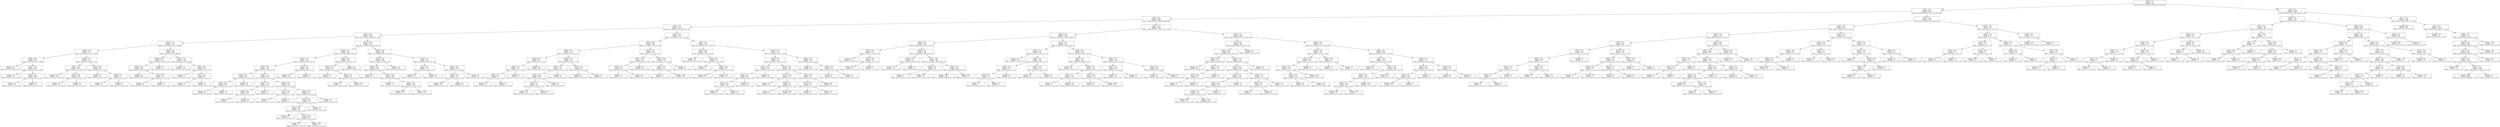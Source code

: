 digraph Tree {
node [shape=box] ;
0 [label="X[14] <= 0.5\nentropy = 3.17\nsamples = 8701\nvalue = [995, 979, 950, 983, 1000, 938, 936, 955, 965]"] ;
1 [label="X[2] <= 0.5\nentropy = 2.967\nsamples = 6651\nvalue = [410, 889, 890, 851, 0, 878, 852, 932, 949]"] ;
0 -> 1 [labeldistance=2.5, labelangle=45, headlabel="True"] ;
2 [label="X[5] <= 0.5\nentropy = 2.806\nsamples = 6021\nvalue = [0, 869, 842, 822, 0, 856, 804, 908, 920]"] ;
1 -> 2 ;
3 [label="X[8] <= 0.5\nentropy = 2.544\nsamples = 3317\nvalue = [0, 0, 449, 461, 0, 501, 426, 733, 747]"] ;
2 -> 3 ;
4 [label="X[17] <= 0.5\nentropy = 2.268\nsamples = 2365\nvalue = [0, 0, 0, 374, 0, 422, 339, 521, 709]"] ;
3 -> 4 ;
5 [label="X[23] <= 0.5\nentropy = 1.757\nsamples = 1392\nvalue = [0, 0, 0, 168, 0, 0, 175, 369, 680]"] ;
4 -> 5 ;
6 [label="X[20] <= 0.5\nentropy = 1.305\nsamples = 910\nvalue = [0, 0, 0, 162, 0, 0, 167, 0, 581]"] ;
5 -> 6 ;
7 [label="X[26] <= 0.5\nentropy = 0.681\nsamples = 670\nvalue = [0, 0, 0, 121, 0, 0, 0, 0, 549]"] ;
6 -> 7 ;
8 [label="entropy = 0.0\nsamples = 105\nvalue = [0, 0, 0, 105, 0, 0, 0, 0, 0]"] ;
7 -> 8 ;
9 [label="X[11] <= 0.5\nentropy = 0.186\nsamples = 565\nvalue = [0, 0, 0, 16, 0, 0, 0, 0, 549]"] ;
7 -> 9 ;
10 [label="entropy = 0.0\nsamples = 457\nvalue = [0, 0, 0, 0, 0, 0, 0, 0, 457]"] ;
9 -> 10 ;
11 [label="X[6] <= 0.5\nentropy = 0.605\nsamples = 108\nvalue = [0, 0, 0, 16, 0, 0, 0, 0, 92]"] ;
9 -> 11 ;
12 [label="entropy = 0.0\nsamples = 92\nvalue = [0, 0, 0, 0, 0, 0, 0, 0, 92]"] ;
11 -> 12 ;
13 [label="entropy = 0.0\nsamples = 16\nvalue = [0, 0, 0, 16, 0, 0, 0, 0, 0]"] ;
11 -> 13 ;
14 [label="X[11] <= 0.5\nentropy = 1.187\nsamples = 240\nvalue = [0, 0, 0, 41, 0, 0, 167, 0, 32]"] ;
6 -> 14 ;
15 [label="X[9] <= 0.5\nentropy = 0.644\nsamples = 195\nvalue = [0, 0, 0, 0, 0, 0, 163, 0, 32]"] ;
14 -> 15 ;
16 [label="entropy = 0.0\nsamples = 139\nvalue = [0, 0, 0, 0, 0, 0, 139, 0, 0]"] ;
15 -> 16 ;
17 [label="X[24] <= 0.5\nentropy = 0.985\nsamples = 56\nvalue = [0, 0, 0, 0, 0, 0, 24, 0, 32]"] ;
15 -> 17 ;
18 [label="entropy = 0.0\nsamples = 32\nvalue = [0, 0, 0, 0, 0, 0, 0, 0, 32]"] ;
17 -> 18 ;
19 [label="entropy = 0.0\nsamples = 24\nvalue = [0, 0, 0, 0, 0, 0, 24, 0, 0]"] ;
17 -> 19 ;
20 [label="X[12] <= 0.5\nentropy = 0.433\nsamples = 45\nvalue = [0, 0, 0, 41, 0, 0, 4, 0, 0]"] ;
14 -> 20 ;
21 [label="entropy = 0.0\nsamples = 40\nvalue = [0, 0, 0, 40, 0, 0, 0, 0, 0]"] ;
20 -> 21 ;
22 [label="X[25] <= 0.5\nentropy = 0.722\nsamples = 5\nvalue = [0, 0, 0, 1, 0, 0, 4, 0, 0]"] ;
20 -> 22 ;
23 [label="entropy = 1.0\nsamples = 2\nvalue = [0, 0, 0, 1, 0, 0, 1, 0, 0]"] ;
22 -> 23 ;
24 [label="entropy = 0.0\nsamples = 3\nvalue = [0, 0, 0, 0, 0, 0, 3, 0, 0]"] ;
22 -> 24 ;
25 [label="X[12] <= 0.5\nentropy = 0.941\nsamples = 482\nvalue = [0, 0, 0, 6, 0, 0, 8, 369, 99]"] ;
5 -> 25 ;
26 [label="X[20] <= 0.5\nentropy = 0.152\nsamples = 273\nvalue = [0, 0, 0, 6, 0, 0, 0, 267, 0]"] ;
25 -> 26 ;
27 [label="X[16] <= 0.5\nentropy = 0.035\nsamples = 268\nvalue = [0, 0, 0, 1, 0, 0, 0, 267, 0]"] ;
26 -> 27 ;
28 [label="entropy = 0.0\nsamples = 251\nvalue = [0, 0, 0, 0, 0, 0, 0, 251, 0]"] ;
27 -> 28 ;
29 [label="X[25] <= 0.5\nentropy = 0.323\nsamples = 17\nvalue = [0, 0, 0, 1, 0, 0, 0, 16, 0]"] ;
27 -> 29 ;
30 [label="entropy = 0.0\nsamples = 16\nvalue = [0, 0, 0, 0, 0, 0, 0, 16, 0]"] ;
29 -> 30 ;
31 [label="entropy = 0.0\nsamples = 1\nvalue = [0, 0, 0, 1, 0, 0, 0, 0, 0]"] ;
29 -> 31 ;
32 [label="entropy = 0.0\nsamples = 5\nvalue = [0, 0, 0, 5, 0, 0, 0, 0, 0]"] ;
26 -> 32 ;
33 [label="X[20] <= 0.5\nentropy = 1.196\nsamples = 209\nvalue = [0, 0, 0, 0, 0, 0, 8, 102, 99]"] ;
25 -> 33 ;
34 [label="entropy = 1.0\nsamples = 196\nvalue = [0, 0, 0, 0, 0, 0, 0, 97, 99]"] ;
33 -> 34 ;
35 [label="X[9] <= 0.5\nentropy = 0.961\nsamples = 13\nvalue = [0, 0, 0, 0, 0, 0, 8, 5, 0]"] ;
33 -> 35 ;
36 [label="entropy = 0.0\nsamples = 5\nvalue = [0, 0, 0, 0, 0, 0, 5, 0, 0]"] ;
35 -> 36 ;
37 [label="X[7] <= 0.5\nentropy = 0.954\nsamples = 8\nvalue = [0, 0, 0, 0, 0, 0, 3, 5, 0]"] ;
35 -> 37 ;
38 [label="entropy = 0.0\nsamples = 3\nvalue = [0, 0, 0, 0, 0, 0, 3, 0, 0]"] ;
37 -> 38 ;
39 [label="entropy = 0.0\nsamples = 5\nvalue = [0, 0, 0, 0, 0, 0, 0, 5, 0]"] ;
37 -> 39 ;
40 [label="X[11] <= 0.5\nentropy = 1.999\nsamples = 973\nvalue = [0, 0, 0, 206, 0, 422, 164, 152, 29]"] ;
4 -> 40 ;
41 [label="X[18] <= 0.5\nentropy = 1.213\nsamples = 485\nvalue = [0, 0, 0, 0, 0, 354, 52, 65, 14]"] ;
40 -> 41 ;
42 [label="X[21] <= 0.5\nentropy = 1.511\nsamples = 234\nvalue = [0, 0, 0, 0, 0, 121, 52, 60, 1]"] ;
41 -> 42 ;
43 [label="X[20] <= 0.5\nentropy = 1.558\nsamples = 149\nvalue = [0, 0, 0, 0, 0, 37, 52, 60, 0]"] ;
42 -> 43 ;
44 [label="X[13] <= 0.5\nentropy = 0.631\nsamples = 63\nvalue = [0, 0, 0, 0, 0, 10, 0, 53, 0]"] ;
43 -> 44 ;
45 [label="X[10] <= 0.5\nentropy = 0.929\nsamples = 29\nvalue = [0, 0, 0, 0, 0, 10, 0, 19, 0]"] ;
44 -> 45 ;
46 [label="entropy = 0.0\nsamples = 10\nvalue = [0, 0, 0, 0, 0, 10, 0, 0, 0]"] ;
45 -> 46 ;
47 [label="entropy = 0.0\nsamples = 19\nvalue = [0, 0, 0, 0, 0, 0, 0, 19, 0]"] ;
45 -> 47 ;
48 [label="entropy = 0.0\nsamples = 34\nvalue = [0, 0, 0, 0, 0, 0, 0, 34, 0]"] ;
44 -> 48 ;
49 [label="X[3] <= 0.5\nentropy = 1.258\nsamples = 86\nvalue = [0, 0, 0, 0, 0, 27, 52, 7, 0]"] ;
43 -> 49 ;
50 [label="X[22] <= 0.5\nentropy = 1.505\nsamples = 16\nvalue = [0, 0, 0, 0, 0, 6, 3, 7, 0]"] ;
49 -> 50 ;
51 [label="X[26] <= 0.5\nentropy = 0.996\nsamples = 13\nvalue = [0, 0, 0, 0, 0, 6, 0, 7, 0]"] ;
50 -> 51 ;
52 [label="entropy = 0.0\nsamples = 1\nvalue = [0, 0, 0, 0, 0, 1, 0, 0, 0]"] ;
51 -> 52 ;
53 [label="entropy = 0.98\nsamples = 12\nvalue = [0, 0, 0, 0, 0, 5, 0, 7, 0]"] ;
51 -> 53 ;
54 [label="entropy = 0.0\nsamples = 3\nvalue = [0, 0, 0, 0, 0, 0, 3, 0, 0]"] ;
50 -> 54 ;
55 [label="X[23] <= 0.5\nentropy = 0.881\nsamples = 70\nvalue = [0, 0, 0, 0, 0, 21, 49, 0, 0]"] ;
49 -> 55 ;
56 [label="X[10] <= 0.5\nentropy = 0.544\nsamples = 8\nvalue = [0, 0, 0, 0, 0, 7, 1, 0, 0]"] ;
55 -> 56 ;
57 [label="entropy = 0.0\nsamples = 7\nvalue = [0, 0, 0, 0, 0, 7, 0, 0, 0]"] ;
56 -> 57 ;
58 [label="entropy = 0.0\nsamples = 1\nvalue = [0, 0, 0, 0, 0, 0, 1, 0, 0]"] ;
56 -> 58 ;
59 [label="X[12] <= 0.5\nentropy = 0.771\nsamples = 62\nvalue = [0, 0, 0, 0, 0, 14, 48, 0, 0]"] ;
55 -> 59 ;
60 [label="X[9] <= 0.5\nentropy = 0.997\nsamples = 30\nvalue = [0, 0, 0, 0, 0, 14, 16, 0, 0]"] ;
59 -> 60 ;
61 [label="X[24] <= 0.5\nentropy = 0.98\nsamples = 24\nvalue = [0, 0, 0, 0, 0, 14, 10, 0, 0]"] ;
60 -> 61 ;
62 [label="entropy = 0.918\nsamples = 6\nvalue = [0, 0, 0, 0, 0, 2, 4, 0, 0]"] ;
61 -> 62 ;
63 [label="X[1] <= 0.5\nentropy = 0.918\nsamples = 18\nvalue = [0, 0, 0, 0, 0, 12, 6, 0, 0]"] ;
61 -> 63 ;
64 [label="entropy = 0.0\nsamples = 1\nvalue = [0, 0, 0, 0, 0, 1, 0, 0, 0]"] ;
63 -> 64 ;
65 [label="entropy = 0.937\nsamples = 17\nvalue = [0, 0, 0, 0, 0, 11, 6, 0, 0]"] ;
63 -> 65 ;
66 [label="entropy = 0.0\nsamples = 6\nvalue = [0, 0, 0, 0, 0, 0, 6, 0, 0]"] ;
60 -> 66 ;
67 [label="entropy = 0.0\nsamples = 32\nvalue = [0, 0, 0, 0, 0, 0, 32, 0, 0]"] ;
59 -> 67 ;
68 [label="X[3] <= 0.5\nentropy = 0.092\nsamples = 85\nvalue = [0, 0, 0, 0, 0, 84, 0, 0, 1]"] ;
42 -> 68 ;
69 [label="entropy = 0.0\nsamples = 84\nvalue = [0, 0, 0, 0, 0, 84, 0, 0, 0]"] ;
68 -> 69 ;
70 [label="entropy = 0.0\nsamples = 1\nvalue = [0, 0, 0, 0, 0, 0, 0, 0, 1]"] ;
68 -> 70 ;
71 [label="X[0] <= 0.5\nentropy = 0.433\nsamples = 251\nvalue = [0, 0, 0, 0, 0, 233, 0, 5, 13]"] ;
41 -> 71 ;
72 [label="X[22] <= 0.5\nentropy = 1.312\nsamples = 45\nvalue = [0, 0, 0, 0, 0, 27, 0, 5, 13]"] ;
71 -> 72 ;
73 [label="entropy = 0.0\nsamples = 5\nvalue = [0, 0, 0, 0, 0, 0, 0, 5, 0]"] ;
72 -> 73 ;
74 [label="X[12] <= 0.5\nentropy = 0.91\nsamples = 40\nvalue = [0, 0, 0, 0, 0, 27, 0, 0, 13]"] ;
72 -> 74 ;
75 [label="entropy = 0.0\nsamples = 6\nvalue = [0, 0, 0, 0, 0, 6, 0, 0, 0]"] ;
74 -> 75 ;
76 [label="entropy = 0.96\nsamples = 34\nvalue = [0, 0, 0, 0, 0, 21, 0, 0, 13]"] ;
74 -> 76 ;
77 [label="entropy = 0.0\nsamples = 206\nvalue = [0, 0, 0, 0, 0, 206, 0, 0, 0]"] ;
71 -> 77 ;
78 [label="X[13] <= 0.5\nentropy = 2.007\nsamples = 488\nvalue = [0, 0, 0, 206, 0, 68, 112, 87, 15]"] ;
40 -> 78 ;
79 [label="X[23] <= 0.5\nentropy = 0.844\nsamples = 239\nvalue = [0, 0, 0, 174, 0, 65, 0, 0, 0]"] ;
78 -> 79 ;
80 [label="X[26] <= 0.5\nentropy = 0.984\nsamples = 113\nvalue = [0, 0, 0, 48, 0, 65, 0, 0, 0]"] ;
79 -> 80 ;
81 [label="entropy = 0.0\nsamples = 9\nvalue = [0, 0, 0, 0, 0, 9, 0, 0, 0]"] ;
80 -> 81 ;
82 [label="X[22] <= 0.5\nentropy = 0.996\nsamples = 104\nvalue = [0, 0, 0, 48, 0, 56, 0, 0, 0]"] ;
80 -> 82 ;
83 [label="entropy = 0.0\nsamples = 1\nvalue = [0, 0, 0, 1, 0, 0, 0, 0, 0]"] ;
82 -> 83 ;
84 [label="X[18] <= 0.5\nentropy = 0.994\nsamples = 103\nvalue = [0, 0, 0, 47, 0, 56, 0, 0, 0]"] ;
82 -> 84 ;
85 [label="entropy = 0.991\nsamples = 72\nvalue = [0, 0, 0, 32, 0, 40, 0, 0, 0]"] ;
84 -> 85 ;
86 [label="entropy = 0.999\nsamples = 31\nvalue = [0, 0, 0, 15, 0, 16, 0, 0, 0]"] ;
84 -> 86 ;
87 [label="entropy = 0.0\nsamples = 126\nvalue = [0, 0, 0, 126, 0, 0, 0, 0, 0]"] ;
79 -> 87 ;
88 [label="X[4] <= 0.5\nentropy = 1.75\nsamples = 249\nvalue = [0, 0, 0, 32, 0, 3, 112, 87, 15]"] ;
78 -> 88 ;
89 [label="X[1] <= 0.5\nentropy = 0.524\nsamples = 127\nvalue = [0, 0, 0, 0, 0, 0, 112, 0, 15]"] ;
88 -> 89 ;
90 [label="entropy = 0.0\nsamples = 112\nvalue = [0, 0, 0, 0, 0, 0, 112, 0, 0]"] ;
89 -> 90 ;
91 [label="entropy = 0.0\nsamples = 15\nvalue = [0, 0, 0, 0, 0, 0, 0, 0, 15]"] ;
89 -> 91 ;
92 [label="X[21] <= 0.5\nentropy = 0.986\nsamples = 122\nvalue = [0, 0, 0, 32, 0, 3, 0, 87, 0]"] ;
88 -> 92 ;
93 [label="X[19] <= 0.5\nentropy = 0.84\nsamples = 119\nvalue = [0, 0, 0, 32, 0, 0, 0, 87, 0]"] ;
92 -> 93 ;
94 [label="entropy = 0.89\nsamples = 104\nvalue = [0, 0, 0, 32, 0, 0, 0, 72, 0]"] ;
93 -> 94 ;
95 [label="entropy = 0.0\nsamples = 15\nvalue = [0, 0, 0, 0, 0, 0, 0, 15, 0]"] ;
93 -> 95 ;
96 [label="entropy = 0.0\nsamples = 3\nvalue = [0, 0, 0, 0, 0, 3, 0, 0, 0]"] ;
92 -> 96 ;
97 [label="X[4] <= 0.5\nentropy = 2.108\nsamples = 952\nvalue = [0, 0, 449, 87, 0, 79, 87, 212, 38]"] ;
3 -> 97 ;
98 [label="X[11] <= 0.5\nentropy = 2.036\nsamples = 309\nvalue = [0, 0, 108, 77, 0, 3, 80, 3, 38]"] ;
97 -> 98 ;
99 [label="X[26] <= 0.5\nentropy = 1.376\nsamples = 183\nvalue = [0, 0, 107, 0, 0, 1, 60, 3, 12]"] ;
98 -> 99 ;
100 [label="X[16] <= 0.5\nentropy = 0.413\nsamples = 59\nvalue = [0, 0, 55, 0, 0, 1, 3, 0, 0]"] ;
99 -> 100 ;
101 [label="X[9] <= 0.5\nentropy = 1.241\nsamples = 11\nvalue = [0, 0, 7, 0, 0, 1, 3, 0, 0]"] ;
100 -> 101 ;
102 [label="X[24] <= 0.5\nentropy = 0.811\nsamples = 4\nvalue = [0, 0, 0, 0, 0, 1, 3, 0, 0]"] ;
101 -> 102 ;
103 [label="entropy = 0.0\nsamples = 2\nvalue = [0, 0, 0, 0, 0, 0, 2, 0, 0]"] ;
102 -> 103 ;
104 [label="entropy = 1.0\nsamples = 2\nvalue = [0, 0, 0, 0, 0, 1, 1, 0, 0]"] ;
102 -> 104 ;
105 [label="entropy = 0.0\nsamples = 7\nvalue = [0, 0, 7, 0, 0, 0, 0, 0, 0]"] ;
101 -> 105 ;
106 [label="entropy = 0.0\nsamples = 48\nvalue = [0, 0, 48, 0, 0, 0, 0, 0, 0]"] ;
100 -> 106 ;
107 [label="X[19] <= 0.5\nentropy = 1.497\nsamples = 124\nvalue = [0, 0, 52, 0, 0, 0, 57, 3, 12]"] ;
99 -> 107 ;
108 [label="X[13] <= 0.5\nentropy = 1.242\nsamples = 115\nvalue = [0, 0, 52, 0, 0, 0, 57, 0, 6]"] ;
107 -> 108 ;
109 [label="X[23] <= 0.5\nentropy = 0.998\nsamples = 109\nvalue = [0, 0, 52, 0, 0, 0, 57, 0, 0]"] ;
108 -> 109 ;
110 [label="X[17] <= 0.5\nentropy = 1.0\nsamples = 103\nvalue = [0, 0, 52, 0, 0, 0, 51, 0, 0]"] ;
109 -> 110 ;
111 [label="entropy = 1.0\nsamples = 102\nvalue = [0, 0, 51, 0, 0, 0, 51, 0, 0]"] ;
110 -> 111 ;
112 [label="entropy = 0.0\nsamples = 1\nvalue = [0, 0, 1, 0, 0, 0, 0, 0, 0]"] ;
110 -> 112 ;
113 [label="entropy = 0.0\nsamples = 6\nvalue = [0, 0, 0, 0, 0, 0, 6, 0, 0]"] ;
109 -> 113 ;
114 [label="entropy = 0.0\nsamples = 6\nvalue = [0, 0, 0, 0, 0, 0, 0, 0, 6]"] ;
108 -> 114 ;
115 [label="X[23] <= 0.5\nentropy = 0.918\nsamples = 9\nvalue = [0, 0, 0, 0, 0, 0, 0, 3, 6]"] ;
107 -> 115 ;
116 [label="entropy = 0.0\nsamples = 6\nvalue = [0, 0, 0, 0, 0, 0, 0, 0, 6]"] ;
115 -> 116 ;
117 [label="entropy = 0.0\nsamples = 3\nvalue = [0, 0, 0, 0, 0, 0, 0, 3, 0]"] ;
115 -> 117 ;
118 [label="X[12] <= 0.5\nentropy = 1.476\nsamples = 126\nvalue = [0, 0, 1, 77, 0, 2, 20, 0, 26]"] ;
98 -> 118 ;
119 [label="X[26] <= 0.5\nentropy = 1.119\nsamples = 50\nvalue = [0, 0, 1, 23, 0, 0, 0, 0, 26]"] ;
118 -> 119 ;
120 [label="X[18] <= 0.5\nentropy = 0.25\nsamples = 24\nvalue = [0, 0, 1, 23, 0, 0, 0, 0, 0]"] ;
119 -> 120 ;
121 [label="entropy = 1.0\nsamples = 2\nvalue = [0, 0, 1, 1, 0, 0, 0, 0, 0]"] ;
120 -> 121 ;
122 [label="entropy = 0.0\nsamples = 22\nvalue = [0, 0, 0, 22, 0, 0, 0, 0, 0]"] ;
120 -> 122 ;
123 [label="entropy = 0.0\nsamples = 26\nvalue = [0, 0, 0, 0, 0, 0, 0, 0, 26]"] ;
119 -> 123 ;
124 [label="X[25] <= 0.5\nentropy = 0.995\nsamples = 76\nvalue = [0, 0, 0, 54, 0, 2, 20, 0, 0]"] ;
118 -> 124 ;
125 [label="X[22] <= 0.5\nentropy = 0.811\nsamples = 72\nvalue = [0, 0, 0, 54, 0, 0, 18, 0, 0]"] ;
124 -> 125 ;
126 [label="entropy = 0.0\nsamples = 3\nvalue = [0, 0, 0, 3, 0, 0, 0, 0, 0]"] ;
125 -> 126 ;
127 [label="entropy = 0.828\nsamples = 69\nvalue = [0, 0, 0, 51, 0, 0, 18, 0, 0]"] ;
125 -> 127 ;
128 [label="entropy = 1.0\nsamples = 4\nvalue = [0, 0, 0, 0, 0, 2, 2, 0, 0]"] ;
124 -> 128 ;
129 [label="X[0] <= 0.5\nentropy = 1.541\nsamples = 643\nvalue = [0, 0, 341, 10, 0, 76, 7, 209, 0]"] ;
97 -> 129 ;
130 [label="X[13] <= 0.5\nentropy = 0.691\nsamples = 303\nvalue = [0, 0, 247, 0, 0, 0, 0, 56, 0]"] ;
129 -> 130 ;
131 [label="entropy = 0.0\nsamples = 224\nvalue = [0, 0, 224, 0, 0, 0, 0, 0, 0]"] ;
130 -> 131 ;
132 [label="X[9] <= 0.5\nentropy = 0.87\nsamples = 79\nvalue = [0, 0, 23, 0, 0, 0, 0, 56, 0]"] ;
130 -> 132 ;
133 [label="entropy = 1.0\nsamples = 2\nvalue = [0, 0, 1, 0, 0, 0, 0, 1, 0]"] ;
132 -> 133 ;
134 [label="X[20] <= 0.5\nentropy = 0.863\nsamples = 77\nvalue = [0, 0, 22, 0, 0, 0, 0, 55, 0]"] ;
132 -> 134 ;
135 [label="entropy = 0.893\nsamples = 42\nvalue = [0, 0, 13, 0, 0, 0, 0, 29, 0]"] ;
134 -> 135 ;
136 [label="entropy = 0.822\nsamples = 35\nvalue = [0, 0, 9, 0, 0, 0, 0, 26, 0]"] ;
134 -> 136 ;
137 [label="X[21] <= 0.5\nentropy = 1.779\nsamples = 340\nvalue = [0, 0, 94, 10, 0, 76, 7, 153, 0]"] ;
129 -> 137 ;
138 [label="X[20] <= 0.5\nentropy = 1.26\nsamples = 204\nvalue = [0, 0, 11, 8, 0, 25, 7, 153, 0]"] ;
137 -> 138 ;
139 [label="X[15] <= 0.5\nentropy = 1.365\nsamples = 60\nvalue = [0, 0, 6, 0, 0, 25, 0, 29, 0]"] ;
138 -> 139 ;
140 [label="X[9] <= 0.5\nentropy = 0.887\nsamples = 32\nvalue = [0, 0, 6, 0, 0, 25, 0, 1, 0]"] ;
139 -> 140 ;
141 [label="X[17] <= 0.5\nentropy = 0.235\nsamples = 26\nvalue = [0, 0, 1, 0, 0, 25, 0, 0, 0]"] ;
140 -> 141 ;
142 [label="entropy = 0.0\nsamples = 1\nvalue = [0, 0, 1, 0, 0, 0, 0, 0, 0]"] ;
141 -> 142 ;
143 [label="entropy = 0.0\nsamples = 25\nvalue = [0, 0, 0, 0, 0, 25, 0, 0, 0]"] ;
141 -> 143 ;
144 [label="entropy = 0.65\nsamples = 6\nvalue = [0, 0, 5, 0, 0, 0, 0, 1, 0]"] ;
140 -> 144 ;
145 [label="entropy = 0.0\nsamples = 28\nvalue = [0, 0, 0, 0, 0, 0, 0, 28, 0]"] ;
139 -> 145 ;
146 [label="X[25] <= 0.5\nentropy = 0.798\nsamples = 144\nvalue = [0, 0, 5, 8, 0, 0, 7, 124, 0]"] ;
138 -> 146 ;
147 [label="X[17] <= 0.5\nentropy = 0.419\nsamples = 133\nvalue = [0, 0, 0, 6, 0, 0, 3, 124, 0]"] ;
146 -> 147 ;
148 [label="entropy = 0.0\nsamples = 51\nvalue = [0, 0, 0, 0, 0, 0, 0, 51, 0]"] ;
147 -> 148 ;
149 [label="X[26] <= 0.5\nentropy = 0.6\nsamples = 82\nvalue = [0, 0, 0, 6, 0, 0, 3, 73, 0]"] ;
147 -> 149 ;
150 [label="entropy = 0.0\nsamples = 4\nvalue = [0, 0, 0, 0, 0, 0, 0, 4, 0]"] ;
149 -> 150 ;
151 [label="entropy = 0.622\nsamples = 78\nvalue = [0, 0, 0, 6, 0, 0, 3, 69, 0]"] ;
149 -> 151 ;
152 [label="X[10] <= 0.5\nentropy = 1.495\nsamples = 11\nvalue = [0, 0, 5, 2, 0, 0, 4, 0, 0]"] ;
146 -> 152 ;
153 [label="X[17] <= 0.5\nentropy = 0.971\nsamples = 5\nvalue = [0, 0, 0, 2, 0, 0, 3, 0, 0]"] ;
152 -> 153 ;
154 [label="entropy = 0.0\nsamples = 3\nvalue = [0, 0, 0, 0, 0, 0, 3, 0, 0]"] ;
153 -> 154 ;
155 [label="entropy = 0.0\nsamples = 2\nvalue = [0, 0, 0, 2, 0, 0, 0, 0, 0]"] ;
153 -> 155 ;
156 [label="entropy = 0.65\nsamples = 6\nvalue = [0, 0, 5, 0, 0, 0, 1, 0, 0]"] ;
152 -> 156 ;
157 [label="X[20] <= 0.5\nentropy = 1.055\nsamples = 136\nvalue = [0, 0, 83, 2, 0, 51, 0, 0, 0]"] ;
137 -> 157 ;
158 [label="entropy = 0.0\nsamples = 83\nvalue = [0, 0, 83, 0, 0, 0, 0, 0, 0]"] ;
157 -> 158 ;
159 [label="X[10] <= 0.5\nentropy = 0.232\nsamples = 53\nvalue = [0, 0, 0, 2, 0, 51, 0, 0, 0]"] ;
157 -> 159 ;
160 [label="entropy = 0.0\nsamples = 2\nvalue = [0, 0, 0, 2, 0, 0, 0, 0, 0]"] ;
159 -> 160 ;
161 [label="entropy = 0.0\nsamples = 51\nvalue = [0, 0, 0, 0, 0, 51, 0, 0, 0]"] ;
159 -> 161 ;
162 [label="X[1] <= 0.5\nentropy = 2.609\nsamples = 2704\nvalue = [0, 869, 393, 361, 0, 355, 378, 175, 173]"] ;
2 -> 162 ;
163 [label="X[10] <= 0.5\nentropy = 2.269\nsamples = 1344\nvalue = [0, 402, 241, 7, 0, 343, 265, 69, 17]"] ;
162 -> 163 ;
164 [label="X[8] <= 0.5\nentropy = 2.259\nsamples = 678\nvalue = [0, 99, 216, 7, 0, 93, 213, 35, 15]"] ;
163 -> 164 ;
165 [label="X[25] <= 0.5\nentropy = 0.517\nsamples = 123\nvalue = [0, 0, 0, 1, 0, 4, 113, 5, 0]"] ;
164 -> 165 ;
166 [label="entropy = 0.0\nsamples = 113\nvalue = [0, 0, 0, 0, 0, 0, 113, 0, 0]"] ;
165 -> 166 ;
167 [label="X[22] <= 0.5\nentropy = 1.361\nsamples = 10\nvalue = [0, 0, 0, 1, 0, 4, 0, 5, 0]"] ;
165 -> 167 ;
168 [label="entropy = 0.991\nsamples = 9\nvalue = [0, 0, 0, 0, 0, 4, 0, 5, 0]"] ;
167 -> 168 ;
169 [label="entropy = 0.0\nsamples = 1\nvalue = [0, 0, 0, 1, 0, 0, 0, 0, 0]"] ;
167 -> 169 ;
170 [label="X[20] <= 0.5\nentropy = 2.281\nsamples = 555\nvalue = [0, 99, 216, 6, 0, 89, 100, 30, 15]"] ;
164 -> 170 ;
171 [label="X[25] <= 0.5\nentropy = 0.127\nsamples = 115\nvalue = [0, 2, 113, 0, 0, 0, 0, 0, 0]"] ;
170 -> 171 ;
172 [label="entropy = 0.0\nsamples = 113\nvalue = [0, 0, 113, 0, 0, 0, 0, 0, 0]"] ;
171 -> 172 ;
173 [label="entropy = 0.0\nsamples = 2\nvalue = [0, 2, 0, 0, 0, 0, 0, 0, 0]"] ;
171 -> 173 ;
174 [label="X[17] <= 0.5\nentropy = 2.438\nsamples = 440\nvalue = [0, 97, 103, 6, 0, 89, 100, 30, 15]"] ;
170 -> 174 ;
175 [label="X[26] <= 0.5\nentropy = 1.42\nsamples = 13\nvalue = [0, 0, 7, 4, 0, 0, 2, 0, 0]"] ;
174 -> 175 ;
176 [label="entropy = 1.0\nsamples = 4\nvalue = [0, 0, 2, 0, 0, 0, 2, 0, 0]"] ;
175 -> 176 ;
177 [label="entropy = 0.991\nsamples = 9\nvalue = [0, 0, 5, 4, 0, 0, 0, 0, 0]"] ;
175 -> 177 ;
178 [label="X[22] <= 0.5\nentropy = 2.404\nsamples = 427\nvalue = [0, 97, 96, 2, 0, 89, 98, 30, 15]"] ;
174 -> 178 ;
179 [label="entropy = 2.406\nsamples = 424\nvalue = [0, 96, 96, 2, 0, 89, 96, 30, 15]"] ;
178 -> 179 ;
180 [label="entropy = 0.918\nsamples = 3\nvalue = [0, 1, 0, 0, 0, 0, 2, 0, 0]"] ;
178 -> 180 ;
181 [label="X[17] <= 0.5\nentropy = 1.757\nsamples = 666\nvalue = [0, 303, 25, 0, 0, 250, 52, 34, 2]"] ;
163 -> 181 ;
182 [label="X[23] <= 0.5\nentropy = 1.147\nsamples = 238\nvalue = [0, 171, 10, 0, 0, 0, 52, 4, 1]"] ;
181 -> 182 ;
183 [label="entropy = 0.0\nsamples = 136\nvalue = [0, 136, 0, 0, 0, 0, 0, 0, 0]"] ;
182 -> 183 ;
184 [label="X[8] <= 0.5\nentropy = 1.602\nsamples = 102\nvalue = [0, 35, 10, 0, 0, 0, 52, 4, 1]"] ;
182 -> 184 ;
185 [label="X[13] <= 0.5\nentropy = 0.492\nsamples = 57\nvalue = [0, 0, 0, 0, 0, 0, 52, 4, 1]"] ;
184 -> 185 ;
186 [label="X[19] <= 0.5\nentropy = 0.722\nsamples = 5\nvalue = [0, 0, 0, 0, 0, 0, 0, 4, 1]"] ;
185 -> 186 ;
187 [label="entropy = 0.0\nsamples = 1\nvalue = [0, 0, 0, 0, 0, 0, 0, 0, 1]"] ;
186 -> 187 ;
188 [label="entropy = 0.0\nsamples = 4\nvalue = [0, 0, 0, 0, 0, 0, 0, 4, 0]"] ;
186 -> 188 ;
189 [label="entropy = 0.0\nsamples = 52\nvalue = [0, 0, 0, 0, 0, 0, 52, 0, 0]"] ;
185 -> 189 ;
190 [label="X[20] <= 0.5\nentropy = 0.764\nsamples = 45\nvalue = [0, 35, 10, 0, 0, 0, 0, 0, 0]"] ;
184 -> 190 ;
191 [label="entropy = 0.0\nsamples = 10\nvalue = [0, 0, 10, 0, 0, 0, 0, 0, 0]"] ;
190 -> 191 ;
192 [label="entropy = 0.0\nsamples = 35\nvalue = [0, 35, 0, 0, 0, 0, 0, 0, 0]"] ;
190 -> 192 ;
193 [label="X[12] <= 0.5\nentropy = 1.435\nsamples = 428\nvalue = [0, 132, 15, 0, 0, 250, 0, 30, 1]"] ;
181 -> 193 ;
194 [label="X[8] <= 0.5\nentropy = 1.143\nsamples = 362\nvalue = [0, 93, 13, 0, 0, 250, 0, 6, 0]"] ;
193 -> 194 ;
195 [label="entropy = 0.0\nsamples = 113\nvalue = [0, 0, 0, 0, 0, 113, 0, 0, 0]"] ;
194 -> 195 ;
196 [label="X[20] <= 0.5\nentropy = 1.357\nsamples = 249\nvalue = [0, 93, 13, 0, 0, 137, 0, 6, 0]"] ;
194 -> 196 ;
197 [label="X[23] <= 0.5\nentropy = 0.745\nsamples = 102\nvalue = [0, 87, 0, 0, 0, 9, 0, 6, 0]"] ;
196 -> 197 ;
198 [label="entropy = 0.0\nsamples = 2\nvalue = [0, 2, 0, 0, 0, 0, 0, 0, 0]"] ;
197 -> 198 ;
199 [label="entropy = 0.755\nsamples = 100\nvalue = [0, 85, 0, 0, 0, 9, 0, 6, 0]"] ;
197 -> 199 ;
200 [label="X[26] <= 0.5\nentropy = 0.672\nsamples = 147\nvalue = [0, 6, 13, 0, 0, 128, 0, 0, 0]"] ;
196 -> 200 ;
201 [label="entropy = 0.65\nsamples = 6\nvalue = [0, 0, 1, 0, 0, 5, 0, 0, 0]"] ;
200 -> 201 ;
202 [label="entropy = 0.668\nsamples = 141\nvalue = [0, 6, 12, 0, 0, 123, 0, 0, 0]"] ;
200 -> 202 ;
203 [label="X[20] <= 0.5\nentropy = 1.224\nsamples = 66\nvalue = [0, 39, 2, 0, 0, 0, 0, 24, 1]"] ;
193 -> 203 ;
204 [label="X[22] <= 0.5\nentropy = 0.169\nsamples = 40\nvalue = [0, 39, 0, 0, 0, 0, 0, 0, 1]"] ;
203 -> 204 ;
205 [label="entropy = 0.0\nsamples = 39\nvalue = [0, 39, 0, 0, 0, 0, 0, 0, 0]"] ;
204 -> 205 ;
206 [label="entropy = 0.0\nsamples = 1\nvalue = [0, 0, 0, 0, 0, 0, 0, 0, 1]"] ;
204 -> 206 ;
207 [label="X[22] <= 0.5\nentropy = 0.391\nsamples = 26\nvalue = [0, 0, 2, 0, 0, 0, 0, 24, 0]"] ;
203 -> 207 ;
208 [label="entropy = 0.0\nsamples = 24\nvalue = [0, 0, 0, 0, 0, 0, 0, 24, 0]"] ;
207 -> 208 ;
209 [label="entropy = 0.0\nsamples = 2\nvalue = [0, 0, 2, 0, 0, 0, 0, 0, 0]"] ;
207 -> 209 ;
210 [label="X[9] <= 0.5\nentropy = 2.392\nsamples = 1360\nvalue = [0, 467, 152, 354, 0, 12, 113, 106, 156]"] ;
162 -> 210 ;
211 [label="X[7] <= 0.5\nentropy = 1.98\nsamples = 888\nvalue = [0, 302, 96, 354, 0, 5, 103, 3, 25]"] ;
210 -> 211 ;
212 [label="X[17] <= 0.5\nentropy = 1.934\nsamples = 664\nvalue = [0, 78, 96, 354, 0, 5, 103, 3, 25]"] ;
211 -> 212 ;
213 [label="X[13] <= 0.5\nentropy = 0.752\nsamples = 111\nvalue = [0, 0, 2, 4, 0, 0, 96, 0, 9]"] ;
212 -> 213 ;
214 [label="entropy = 0.0\nsamples = 96\nvalue = [0, 0, 0, 0, 0, 0, 96, 0, 0]"] ;
213 -> 214 ;
215 [label="X[26] <= 0.5\nentropy = 1.338\nsamples = 15\nvalue = [0, 0, 2, 4, 0, 0, 0, 0, 9]"] ;
213 -> 215 ;
216 [label="X[21] <= 0.5\nentropy = 0.918\nsamples = 6\nvalue = [0, 0, 2, 4, 0, 0, 0, 0, 0]"] ;
215 -> 216 ;
217 [label="entropy = 0.0\nsamples = 4\nvalue = [0, 0, 0, 4, 0, 0, 0, 0, 0]"] ;
216 -> 217 ;
218 [label="entropy = 0.0\nsamples = 2\nvalue = [0, 0, 2, 0, 0, 0, 0, 0, 0]"] ;
216 -> 218 ;
219 [label="entropy = 0.0\nsamples = 9\nvalue = [0, 0, 0, 0, 0, 0, 0, 0, 9]"] ;
215 -> 219 ;
220 [label="X[19] <= 0.5\nentropy = 1.581\nsamples = 553\nvalue = [0, 78, 94, 350, 0, 5, 7, 3, 16]"] ;
212 -> 220 ;
221 [label="X[13] <= 0.5\nentropy = 2.005\nsamples = 338\nvalue = [0, 78, 94, 135, 0, 5, 7, 3, 16]"] ;
220 -> 221 ;
222 [label="X[22] <= 0.5\nentropy = 1.798\nsamples = 316\nvalue = [0, 73, 94, 135, 0, 4, 7, 3, 0]"] ;
221 -> 222 ;
223 [label="X[10] <= 0.5\nentropy = 1.782\nsamples = 285\nvalue = [0, 73, 63, 135, 0, 4, 7, 3, 0]"] ;
222 -> 223 ;
224 [label="X[26] <= 0.5\nentropy = 1.755\nsamples = 283\nvalue = [0, 73, 63, 135, 0, 4, 5, 3, 0]"] ;
223 -> 224 ;
225 [label="entropy = 1.889\nsamples = 15\nvalue = [0, 4, 3, 6, 0, 0, 2, 0, 0]"] ;
224 -> 225 ;
226 [label="entropy = 1.731\nsamples = 268\nvalue = [0, 69, 60, 129, 0, 4, 3, 3, 0]"] ;
224 -> 226 ;
227 [label="entropy = 0.0\nsamples = 2\nvalue = [0, 0, 0, 0, 0, 0, 2, 0, 0]"] ;
223 -> 227 ;
228 [label="entropy = 0.0\nsamples = 31\nvalue = [0, 0, 31, 0, 0, 0, 0, 0, 0]"] ;
222 -> 228 ;
229 [label="X[26] <= 0.5\nentropy = 1.023\nsamples = 22\nvalue = [0, 5, 0, 0, 0, 1, 0, 0, 16]"] ;
221 -> 229 ;
230 [label="X[22] <= 0.5\nentropy = 0.65\nsamples = 6\nvalue = [0, 5, 0, 0, 0, 1, 0, 0, 0]"] ;
229 -> 230 ;
231 [label="entropy = 0.0\nsamples = 1\nvalue = [0, 0, 0, 0, 0, 1, 0, 0, 0]"] ;
230 -> 231 ;
232 [label="entropy = 0.0\nsamples = 5\nvalue = [0, 5, 0, 0, 0, 0, 0, 0, 0]"] ;
230 -> 232 ;
233 [label="entropy = 0.0\nsamples = 16\nvalue = [0, 0, 0, 0, 0, 0, 0, 0, 16]"] ;
229 -> 233 ;
234 [label="entropy = 0.0\nsamples = 215\nvalue = [0, 0, 0, 215, 0, 0, 0, 0, 0]"] ;
220 -> 234 ;
235 [label="entropy = 0.0\nsamples = 224\nvalue = [0, 224, 0, 0, 0, 0, 0, 0, 0]"] ;
211 -> 235 ;
236 [label="X[16] <= 0.5\nentropy = 2.095\nsamples = 472\nvalue = [0, 165, 56, 0, 0, 7, 10, 103, 131]"] ;
210 -> 236 ;
237 [label="X[22] <= 0.5\nentropy = 1.195\nsamples = 148\nvalue = [0, 39, 1, 0, 0, 7, 0, 1, 100]"] ;
236 -> 237 ;
238 [label="X[7] <= 0.5\nentropy = 0.691\nsamples = 117\nvalue = [0, 15, 1, 0, 0, 0, 0, 1, 100]"] ;
237 -> 238 ;
239 [label="X[15] <= 0.5\nentropy = 0.159\nsamples = 102\nvalue = [0, 0, 1, 0, 0, 0, 0, 1, 100]"] ;
238 -> 239 ;
240 [label="X[18] <= 0.5\nentropy = 0.113\nsamples = 66\nvalue = [0, 0, 0, 0, 0, 0, 0, 1, 65]"] ;
239 -> 240 ;
241 [label="entropy = 0.0\nsamples = 26\nvalue = [0, 0, 0, 0, 0, 0, 0, 0, 26]"] ;
240 -> 241 ;
242 [label="entropy = 0.169\nsamples = 40\nvalue = [0, 0, 0, 0, 0, 0, 0, 1, 39]"] ;
240 -> 242 ;
243 [label="entropy = 0.183\nsamples = 36\nvalue = [0, 0, 1, 0, 0, 0, 0, 0, 35]"] ;
239 -> 243 ;
244 [label="entropy = 0.0\nsamples = 15\nvalue = [0, 15, 0, 0, 0, 0, 0, 0, 0]"] ;
238 -> 244 ;
245 [label="X[19] <= 0.5\nentropy = 0.771\nsamples = 31\nvalue = [0, 24, 0, 0, 0, 7, 0, 0, 0]"] ;
237 -> 245 ;
246 [label="entropy = 0.0\nsamples = 24\nvalue = [0, 24, 0, 0, 0, 0, 0, 0, 0]"] ;
245 -> 246 ;
247 [label="entropy = 0.0\nsamples = 7\nvalue = [0, 0, 0, 0, 0, 7, 0, 0, 0]"] ;
245 -> 247 ;
248 [label="X[6] <= 0.5\nentropy = 1.968\nsamples = 324\nvalue = [0, 126, 55, 0, 0, 0, 10, 102, 31]"] ;
236 -> 248 ;
249 [label="X[8] <= 0.5\nentropy = 1.664\nsamples = 154\nvalue = [0, 71, 55, 0, 0, 0, 10, 18, 0]"] ;
248 -> 249 ;
250 [label="entropy = 0.0\nsamples = 10\nvalue = [0, 10, 0, 0, 0, 0, 0, 0, 0]"] ;
249 -> 250 ;
251 [label="X[25] <= 0.5\nentropy = 1.698\nsamples = 144\nvalue = [0, 61, 55, 0, 0, 0, 10, 18, 0]"] ;
249 -> 251 ;
252 [label="X[20] <= 0.5\nentropy = 1.696\nsamples = 139\nvalue = [0, 61, 51, 0, 0, 0, 10, 17, 0]"] ;
251 -> 252 ;
253 [label="X[22] <= 0.5\nentropy = 1.329\nsamples = 16\nvalue = [0, 10, 3, 0, 0, 0, 0, 3, 0]"] ;
252 -> 253 ;
254 [label="entropy = 0.918\nsamples = 9\nvalue = [0, 6, 0, 0, 0, 0, 0, 3, 0]"] ;
253 -> 254 ;
255 [label="entropy = 0.985\nsamples = 7\nvalue = [0, 4, 3, 0, 0, 0, 0, 0, 0]"] ;
253 -> 255 ;
256 [label="entropy = 1.708\nsamples = 123\nvalue = [0, 51, 48, 0, 0, 0, 10, 14, 0]"] ;
252 -> 256 ;
257 [label="entropy = 0.722\nsamples = 5\nvalue = [0, 0, 4, 0, 0, 0, 0, 1, 0]"] ;
251 -> 257 ;
258 [label="X[22] <= 0.5\nentropy = 1.477\nsamples = 170\nvalue = [0, 55, 0, 0, 0, 0, 0, 84, 31]"] ;
248 -> 258 ;
259 [label="X[25] <= 0.5\nentropy = 0.956\nsamples = 135\nvalue = [0, 51, 0, 0, 0, 0, 0, 84, 0]"] ;
258 -> 259 ;
260 [label="X[21] <= 0.5\nentropy = 0.97\nsamples = 128\nvalue = [0, 51, 0, 0, 0, 0, 0, 77, 0]"] ;
259 -> 260 ;
261 [label="entropy = 0.967\nsamples = 127\nvalue = [0, 50, 0, 0, 0, 0, 0, 77, 0]"] ;
260 -> 261 ;
262 [label="entropy = 0.0\nsamples = 1\nvalue = [0, 1, 0, 0, 0, 0, 0, 0, 0]"] ;
260 -> 262 ;
263 [label="entropy = 0.0\nsamples = 7\nvalue = [0, 0, 0, 0, 0, 0, 0, 7, 0]"] ;
259 -> 263 ;
264 [label="X[24] <= 0.5\nentropy = 0.513\nsamples = 35\nvalue = [0, 4, 0, 0, 0, 0, 0, 0, 31]"] ;
258 -> 264 ;
265 [label="entropy = 0.0\nsamples = 31\nvalue = [0, 0, 0, 0, 0, 0, 0, 0, 31]"] ;
264 -> 265 ;
266 [label="entropy = 0.0\nsamples = 4\nvalue = [0, 4, 0, 0, 0, 0, 0, 0, 0]"] ;
264 -> 266 ;
267 [label="X[9] <= 0.5\nentropy = 1.885\nsamples = 630\nvalue = [410, 20, 48, 29, 0, 22, 48, 24, 29]"] ;
1 -> 267 ;
268 [label="X[3] <= 0.5\nentropy = 1.565\nsamples = 545\nvalue = [401, 20, 26, 29, 0, 19, 15, 19, 16]"] ;
267 -> 268 ;
269 [label="X[26] <= 0.5\nentropy = 1.194\nsamples = 472\nvalue = [380, 20, 5, 29, 0, 9, 3, 19, 7]"] ;
268 -> 269 ;
270 [label="X[4] <= 0.5\nentropy = 2.221\nsamples = 48\nvalue = [10, 14, 2, 14, 0, 1, 0, 7, 0]"] ;
269 -> 270 ;
271 [label="X[21] <= 0.5\nentropy = 1.545\nsamples = 24\nvalue = [7, 14, 1, 1, 0, 1, 0, 0, 0]"] ;
270 -> 271 ;
272 [label="X[20] <= 0.5\nentropy = 0.952\nsamples = 17\nvalue = [0, 14, 1, 1, 0, 1, 0, 0, 0]"] ;
271 -> 272 ;
273 [label="X[15] <= 0.5\nentropy = 1.585\nsamples = 3\nvalue = [0, 1, 0, 1, 0, 1, 0, 0, 0]"] ;
272 -> 273 ;
274 [label="X[10] <= 0.5\nentropy = 1.0\nsamples = 2\nvalue = [0, 0, 0, 1, 0, 1, 0, 0, 0]"] ;
273 -> 274 ;
275 [label="entropy = 0.0\nsamples = 1\nvalue = [0, 0, 0, 1, 0, 0, 0, 0, 0]"] ;
274 -> 275 ;
276 [label="entropy = 0.0\nsamples = 1\nvalue = [0, 0, 0, 0, 0, 1, 0, 0, 0]"] ;
274 -> 276 ;
277 [label="entropy = 0.0\nsamples = 1\nvalue = [0, 1, 0, 0, 0, 0, 0, 0, 0]"] ;
273 -> 277 ;
278 [label="X[25] <= 0.5\nentropy = 0.371\nsamples = 14\nvalue = [0, 13, 1, 0, 0, 0, 0, 0, 0]"] ;
272 -> 278 ;
279 [label="entropy = 0.0\nsamples = 1\nvalue = [0, 0, 1, 0, 0, 0, 0, 0, 0]"] ;
278 -> 279 ;
280 [label="entropy = 0.0\nsamples = 13\nvalue = [0, 13, 0, 0, 0, 0, 0, 0, 0]"] ;
278 -> 280 ;
281 [label="entropy = 0.0\nsamples = 7\nvalue = [7, 0, 0, 0, 0, 0, 0, 0, 0]"] ;
271 -> 281 ;
282 [label="X[15] <= 0.5\nentropy = 1.564\nsamples = 24\nvalue = [3, 0, 1, 13, 0, 0, 0, 7, 0]"] ;
270 -> 282 ;
283 [label="X[24] <= 0.5\nentropy = 1.141\nsamples = 20\nvalue = [0, 0, 1, 13, 0, 0, 0, 6, 0]"] ;
282 -> 283 ;
284 [label="X[20] <= 0.5\nentropy = 0.544\nsamples = 8\nvalue = [0, 0, 1, 7, 0, 0, 0, 0, 0]"] ;
283 -> 284 ;
285 [label="entropy = 0.0\nsamples = 1\nvalue = [0, 0, 0, 1, 0, 0, 0, 0, 0]"] ;
284 -> 285 ;
286 [label="entropy = 0.592\nsamples = 7\nvalue = [0, 0, 1, 6, 0, 0, 0, 0, 0]"] ;
284 -> 286 ;
287 [label="X[21] <= 0.5\nentropy = 1.0\nsamples = 12\nvalue = [0, 0, 0, 6, 0, 0, 0, 6, 0]"] ;
283 -> 287 ;
288 [label="entropy = 0.0\nsamples = 6\nvalue = [0, 0, 0, 0, 0, 0, 0, 6, 0]"] ;
287 -> 288 ;
289 [label="entropy = 0.0\nsamples = 6\nvalue = [0, 0, 0, 6, 0, 0, 0, 0, 0]"] ;
287 -> 289 ;
290 [label="X[23] <= 0.5\nentropy = 0.811\nsamples = 4\nvalue = [3, 0, 0, 0, 0, 0, 0, 1, 0]"] ;
282 -> 290 ;
291 [label="entropy = 0.0\nsamples = 3\nvalue = [3, 0, 0, 0, 0, 0, 0, 0, 0]"] ;
290 -> 291 ;
292 [label="entropy = 0.0\nsamples = 1\nvalue = [0, 0, 0, 0, 0, 0, 0, 1, 0]"] ;
290 -> 292 ;
293 [label="X[18] <= 0.5\nentropy = 0.881\nsamples = 424\nvalue = [370, 6, 3, 15, 0, 8, 3, 12, 7]"] ;
269 -> 293 ;
294 [label="X[23] <= 0.5\nentropy = 0.599\nsamples = 396\nvalue = [365, 4, 3, 9, 0, 1, 3, 5, 6]"] ;
293 -> 294 ;
295 [label="X[19] <= 0.5\nentropy = 1.763\nsamples = 17\nvalue = [6, 0, 1, 8, 0, 1, 1, 0, 0]"] ;
294 -> 295 ;
296 [label="X[21] <= 0.5\nentropy = 1.447\nsamples = 9\nvalue = [6, 0, 1, 0, 0, 1, 1, 0, 0]"] ;
295 -> 296 ;
297 [label="entropy = 0.0\nsamples = 5\nvalue = [5, 0, 0, 0, 0, 0, 0, 0, 0]"] ;
296 -> 297 ;
298 [label="entropy = 2.0\nsamples = 4\nvalue = [1, 0, 1, 0, 0, 1, 1, 0, 0]"] ;
296 -> 298 ;
299 [label="entropy = 0.0\nsamples = 8\nvalue = [0, 0, 0, 8, 0, 0, 0, 0, 0]"] ;
295 -> 299 ;
300 [label="X[15] <= 0.5\nentropy = 0.423\nsamples = 379\nvalue = [359, 4, 2, 1, 0, 0, 2, 5, 6]"] ;
294 -> 300 ;
301 [label="X[6] <= 0.5\nentropy = 0.245\nsamples = 367\nvalue = [356, 4, 0, 1, 0, 0, 1, 0, 5]"] ;
300 -> 301 ;
302 [label="X[16] <= 0.5\nentropy = 0.051\nsamples = 350\nvalue = [348, 2, 0, 0, 0, 0, 0, 0, 0]"] ;
301 -> 302 ;
303 [label="entropy = 0.0\nsamples = 344\nvalue = [344, 0, 0, 0, 0, 0, 0, 0, 0]"] ;
302 -> 303 ;
304 [label="X[7] <= 0.5\nentropy = 0.918\nsamples = 6\nvalue = [4, 2, 0, 0, 0, 0, 0, 0, 0]"] ;
302 -> 304 ;
305 [label="entropy = 0.0\nsamples = 4\nvalue = [4, 0, 0, 0, 0, 0, 0, 0, 0]"] ;
304 -> 305 ;
306 [label="entropy = 0.0\nsamples = 2\nvalue = [0, 2, 0, 0, 0, 0, 0, 0, 0]"] ;
304 -> 306 ;
307 [label="entropy = 1.875\nsamples = 17\nvalue = [8, 2, 0, 1, 0, 0, 1, 0, 5]"] ;
301 -> 307 ;
308 [label="X[5] <= 0.5\nentropy = 2.055\nsamples = 12\nvalue = [3, 0, 2, 0, 0, 0, 1, 5, 1]"] ;
300 -> 308 ;
309 [label="entropy = 0.0\nsamples = 2\nvalue = [0, 0, 0, 0, 0, 0, 0, 2, 0]"] ;
308 -> 309 ;
310 [label="entropy = 2.171\nsamples = 10\nvalue = [3, 0, 2, 0, 0, 0, 1, 3, 1]"] ;
308 -> 310 ;
311 [label="X[11] <= 0.5\nentropy = 2.364\nsamples = 28\nvalue = [5, 2, 0, 6, 0, 7, 0, 7, 1]"] ;
293 -> 311 ;
312 [label="entropy = 0.544\nsamples = 8\nvalue = [1, 0, 0, 0, 0, 7, 0, 0, 0]"] ;
311 -> 312 ;
313 [label="entropy = 2.064\nsamples = 20\nvalue = [4, 2, 0, 6, 0, 0, 0, 7, 1]"] ;
311 -> 313 ;
314 [label="X[7] <= 0.5\nentropy = 2.228\nsamples = 73\nvalue = [21, 0, 21, 0, 0, 10, 12, 0, 9]"] ;
268 -> 314 ;
315 [label="X[24] <= 0.5\nentropy = 1.982\nsamples = 55\nvalue = [19, 0, 21, 0, 0, 3, 5, 0, 7]"] ;
314 -> 315 ;
316 [label="X[22] <= 0.5\nentropy = 1.891\nsamples = 47\nvalue = [18, 0, 17, 0, 0, 1, 4, 0, 7]"] ;
315 -> 316 ;
317 [label="X[25] <= 0.5\nentropy = 1.919\nsamples = 43\nvalue = [18, 0, 13, 0, 0, 1, 4, 0, 7]"] ;
316 -> 317 ;
318 [label="entropy = 1.963\nsamples = 40\nvalue = [15, 0, 13, 0, 0, 1, 4, 0, 7]"] ;
317 -> 318 ;
319 [label="entropy = 0.0\nsamples = 3\nvalue = [3, 0, 0, 0, 0, 0, 0, 0, 0]"] ;
317 -> 319 ;
320 [label="entropy = 0.0\nsamples = 4\nvalue = [0, 0, 4, 0, 0, 0, 0, 0, 0]"] ;
316 -> 320 ;
321 [label="X[20] <= 0.5\nentropy = 1.75\nsamples = 8\nvalue = [1, 0, 4, 0, 0, 2, 1, 0, 0]"] ;
315 -> 321 ;
322 [label="entropy = 0.0\nsamples = 2\nvalue = [0, 0, 2, 0, 0, 0, 0, 0, 0]"] ;
321 -> 322 ;
323 [label="entropy = 1.918\nsamples = 6\nvalue = [1, 0, 2, 0, 0, 2, 1, 0, 0]"] ;
321 -> 323 ;
324 [label="X[15] <= 0.5\nentropy = 1.764\nsamples = 18\nvalue = [2, 0, 0, 0, 0, 7, 7, 0, 2]"] ;
314 -> 324 ;
325 [label="X[17] <= 0.5\nentropy = 1.157\nsamples = 10\nvalue = [0, 0, 0, 0, 0, 7, 1, 0, 2]"] ;
324 -> 325 ;
326 [label="entropy = 0.0\nsamples = 2\nvalue = [0, 0, 0, 0, 0, 0, 0, 0, 2]"] ;
325 -> 326 ;
327 [label="X[25] <= 0.5\nentropy = 0.544\nsamples = 8\nvalue = [0, 0, 0, 0, 0, 7, 1, 0, 0]"] ;
325 -> 327 ;
328 [label="X[10] <= 0.5\nentropy = 1.0\nsamples = 2\nvalue = [0, 0, 0, 0, 0, 1, 1, 0, 0]"] ;
327 -> 328 ;
329 [label="entropy = 0.0\nsamples = 1\nvalue = [0, 0, 0, 0, 0, 0, 1, 0, 0]"] ;
328 -> 329 ;
330 [label="entropy = 0.0\nsamples = 1\nvalue = [0, 0, 0, 0, 0, 1, 0, 0, 0]"] ;
328 -> 330 ;
331 [label="entropy = 0.0\nsamples = 6\nvalue = [0, 0, 0, 0, 0, 6, 0, 0, 0]"] ;
327 -> 331 ;
332 [label="X[24] <= 0.5\nentropy = 0.811\nsamples = 8\nvalue = [2, 0, 0, 0, 0, 0, 6, 0, 0]"] ;
324 -> 332 ;
333 [label="entropy = 0.0\nsamples = 6\nvalue = [0, 0, 0, 0, 0, 0, 6, 0, 0]"] ;
332 -> 333 ;
334 [label="entropy = 0.0\nsamples = 2\nvalue = [2, 0, 0, 0, 0, 0, 0, 0, 0]"] ;
332 -> 334 ;
335 [label="X[26] <= 0.5\nentropy = 2.203\nsamples = 85\nvalue = [9, 0, 22, 0, 0, 3, 33, 5, 13]"] ;
267 -> 335 ;
336 [label="X[8] <= 0.5\nentropy = 1.924\nsamples = 23\nvalue = [9, 0, 1, 0, 0, 1, 7, 5, 0]"] ;
335 -> 336 ;
337 [label="X[7] <= 0.5\nentropy = 1.041\nsamples = 12\nvalue = [9, 0, 0, 0, 0, 0, 2, 1, 0]"] ;
336 -> 337 ;
338 [label="X[12] <= 0.5\nentropy = 0.592\nsamples = 7\nvalue = [6, 0, 0, 0, 0, 0, 0, 1, 0]"] ;
337 -> 338 ;
339 [label="entropy = 0.0\nsamples = 6\nvalue = [6, 0, 0, 0, 0, 0, 0, 0, 0]"] ;
338 -> 339 ;
340 [label="entropy = 0.0\nsamples = 1\nvalue = [0, 0, 0, 0, 0, 0, 0, 1, 0]"] ;
338 -> 340 ;
341 [label="X[23] <= 0.5\nentropy = 0.971\nsamples = 5\nvalue = [3, 0, 0, 0, 0, 0, 2, 0, 0]"] ;
337 -> 341 ;
342 [label="entropy = 0.918\nsamples = 3\nvalue = [1, 0, 0, 0, 0, 0, 2, 0, 0]"] ;
341 -> 342 ;
343 [label="entropy = 0.0\nsamples = 2\nvalue = [2, 0, 0, 0, 0, 0, 0, 0, 0]"] ;
341 -> 343 ;
344 [label="X[19] <= 0.5\nentropy = 1.677\nsamples = 11\nvalue = [0, 0, 1, 0, 0, 1, 5, 4, 0]"] ;
336 -> 344 ;
345 [label="X[24] <= 0.5\nentropy = 0.954\nsamples = 8\nvalue = [0, 0, 0, 0, 0, 0, 5, 3, 0]"] ;
344 -> 345 ;
346 [label="entropy = 0.0\nsamples = 2\nvalue = [0, 0, 0, 0, 0, 0, 2, 0, 0]"] ;
345 -> 346 ;
347 [label="entropy = 1.0\nsamples = 6\nvalue = [0, 0, 0, 0, 0, 0, 3, 3, 0]"] ;
345 -> 347 ;
348 [label="X[21] <= 0.5\nentropy = 1.585\nsamples = 3\nvalue = [0, 0, 1, 0, 0, 1, 0, 1, 0]"] ;
344 -> 348 ;
349 [label="X[4] <= 0.5\nentropy = 1.0\nsamples = 2\nvalue = [0, 0, 0, 0, 0, 1, 0, 1, 0]"] ;
348 -> 349 ;
350 [label="entropy = 0.0\nsamples = 1\nvalue = [0, 0, 0, 0, 0, 0, 0, 1, 0]"] ;
349 -> 350 ;
351 [label="entropy = 0.0\nsamples = 1\nvalue = [0, 0, 0, 0, 0, 1, 0, 0, 0]"] ;
349 -> 351 ;
352 [label="entropy = 0.0\nsamples = 1\nvalue = [0, 0, 1, 0, 0, 0, 0, 0, 0]"] ;
348 -> 352 ;
353 [label="X[22] <= 0.5\nentropy = 1.687\nsamples = 62\nvalue = [0, 0, 21, 0, 0, 2, 26, 0, 13]"] ;
335 -> 353 ;
354 [label="entropy = 1.564\nsamples = 55\nvalue = [0, 0, 21, 0, 0, 2, 26, 0, 6]"] ;
353 -> 354 ;
355 [label="entropy = 0.0\nsamples = 7\nvalue = [0, 0, 0, 0, 0, 0, 0, 0, 7]"] ;
353 -> 355 ;
356 [label="X[2] <= 0.5\nentropy = 2.089\nsamples = 2050\nvalue = [585, 90, 60, 132, 1000, 60, 84, 23, 16]"] ;
0 -> 356 [labeldistance=2.5, labelangle=-45, headlabel="False"] ;
357 [label="X[20] <= 0.5\nentropy = 1.286\nsamples = 742\nvalue = [0, 33, 19, 52, 585, 17, 13, 15, 8]"] ;
356 -> 357 ;
358 [label="X[1] <= 0.5\nentropy = 2.294\nsamples = 140\nvalue = [0, 23, 13, 17, 64, 5, 0, 13, 5]"] ;
357 -> 358 ;
359 [label="X[26] <= 0.5\nentropy = 1.327\nsamples = 63\nvalue = [0, 1, 6, 1, 47, 3, 0, 5, 0]"] ;
358 -> 359 ;
360 [label="X[11] <= 0.5\nentropy = 2.295\nsamples = 22\nvalue = [0, 1, 5, 1, 7, 3, 0, 5, 0]"] ;
359 -> 360 ;
361 [label="X[8] <= 0.5\nentropy = 1.241\nsamples = 11\nvalue = [0, 1, 0, 0, 7, 3, 0, 0, 0]"] ;
360 -> 361 ;
362 [label="X[17] <= 0.5\nentropy = 1.371\nsamples = 5\nvalue = [0, 1, 0, 0, 1, 3, 0, 0, 0]"] ;
361 -> 362 ;
363 [label="entropy = 1.0\nsamples = 2\nvalue = [0, 1, 0, 0, 1, 0, 0, 0, 0]"] ;
362 -> 363 ;
364 [label="entropy = 0.0\nsamples = 3\nvalue = [0, 0, 0, 0, 0, 3, 0, 0, 0]"] ;
362 -> 364 ;
365 [label="entropy = 0.0\nsamples = 6\nvalue = [0, 0, 0, 0, 6, 0, 0, 0, 0]"] ;
361 -> 365 ;
366 [label="X[8] <= 0.5\nentropy = 1.349\nsamples = 11\nvalue = [0, 0, 5, 1, 0, 0, 0, 5, 0]"] ;
360 -> 366 ;
367 [label="X[21] <= 0.5\nentropy = 0.65\nsamples = 6\nvalue = [0, 0, 0, 1, 0, 0, 0, 5, 0]"] ;
366 -> 367 ;
368 [label="entropy = 0.0\nsamples = 5\nvalue = [0, 0, 0, 0, 0, 0, 0, 5, 0]"] ;
367 -> 368 ;
369 [label="entropy = 0.0\nsamples = 1\nvalue = [0, 0, 0, 1, 0, 0, 0, 0, 0]"] ;
367 -> 369 ;
370 [label="entropy = 0.0\nsamples = 5\nvalue = [0, 0, 5, 0, 0, 0, 0, 0, 0]"] ;
366 -> 370 ;
371 [label="X[19] <= 0.5\nentropy = 0.165\nsamples = 41\nvalue = [0, 0, 1, 0, 40, 0, 0, 0, 0]"] ;
359 -> 371 ;
372 [label="X[4] <= 0.5\nentropy = 1.0\nsamples = 2\nvalue = [0, 0, 1, 0, 1, 0, 0, 0, 0]"] ;
371 -> 372 ;
373 [label="entropy = 0.0\nsamples = 1\nvalue = [0, 0, 1, 0, 0, 0, 0, 0, 0]"] ;
372 -> 373 ;
374 [label="entropy = 0.0\nsamples = 1\nvalue = [0, 0, 0, 0, 1, 0, 0, 0, 0]"] ;
372 -> 374 ;
375 [label="entropy = 0.0\nsamples = 39\nvalue = [0, 0, 0, 0, 39, 0, 0, 0, 0]"] ;
371 -> 375 ;
376 [label="X[5] <= 0.5\nentropy = 2.515\nsamples = 77\nvalue = [0, 22, 7, 16, 17, 2, 0, 8, 5]"] ;
358 -> 376 ;
377 [label="X[8] <= 0.5\nentropy = 1.287\nsamples = 15\nvalue = [0, 0, 0, 7, 7, 1, 0, 0, 0]"] ;
376 -> 377 ;
378 [label="X[17] <= 0.5\nentropy = 0.986\nsamples = 9\nvalue = [0, 0, 0, 1, 7, 1, 0, 0, 0]"] ;
377 -> 378 ;
379 [label="entropy = 0.0\nsamples = 4\nvalue = [0, 0, 0, 0, 4, 0, 0, 0, 0]"] ;
378 -> 379 ;
380 [label="entropy = 1.371\nsamples = 5\nvalue = [0, 0, 0, 1, 3, 1, 0, 0, 0]"] ;
378 -> 380 ;
381 [label="entropy = 0.0\nsamples = 6\nvalue = [0, 0, 0, 6, 0, 0, 0, 0, 0]"] ;
377 -> 381 ;
382 [label="X[7] <= 0.5\nentropy = 2.485\nsamples = 62\nvalue = [0, 22, 7, 9, 10, 1, 0, 8, 5]"] ;
376 -> 382 ;
383 [label="X[18] <= 0.5\nentropy = 2.575\nsamples = 56\nvalue = [0, 16, 7, 9, 10, 1, 0, 8, 5]"] ;
382 -> 383 ;
384 [label="X[9] <= 0.5\nentropy = 0.971\nsamples = 5\nvalue = [0, 0, 0, 3, 0, 0, 0, 2, 0]"] ;
383 -> 384 ;
385 [label="entropy = 0.0\nsamples = 3\nvalue = [0, 0, 0, 3, 0, 0, 0, 0, 0]"] ;
384 -> 385 ;
386 [label="entropy = 0.0\nsamples = 2\nvalue = [0, 0, 0, 0, 0, 0, 0, 2, 0]"] ;
384 -> 386 ;
387 [label="entropy = 2.545\nsamples = 51\nvalue = [0, 16, 7, 6, 10, 1, 0, 6, 5]"] ;
383 -> 387 ;
388 [label="entropy = 0.0\nsamples = 6\nvalue = [0, 6, 0, 0, 0, 0, 0, 0, 0]"] ;
382 -> 388 ;
389 [label="X[15] <= 0.5\nentropy = 0.881\nsamples = 602\nvalue = [0, 10, 6, 35, 521, 12, 13, 2, 3]"] ;
357 -> 389 ;
390 [label="X[26] <= 0.5\nentropy = 0.675\nsamples = 568\nvalue = [0, 9, 5, 9, 516, 12, 13, 2, 2]"] ;
389 -> 390 ;
391 [label="X[24] <= 0.5\nentropy = 1.915\nsamples = 20\nvalue = [0, 5, 4, 1, 1, 0, 9, 0, 0]"] ;
390 -> 391 ;
392 [label="X[11] <= 0.5\nentropy = 1.041\nsamples = 12\nvalue = [0, 0, 2, 0, 1, 0, 9, 0, 0]"] ;
391 -> 392 ;
393 [label="X[5] <= 0.5\nentropy = 1.0\nsamples = 2\nvalue = [0, 0, 1, 0, 1, 0, 0, 0, 0]"] ;
392 -> 393 ;
394 [label="entropy = 0.0\nsamples = 1\nvalue = [0, 0, 0, 0, 1, 0, 0, 0, 0]"] ;
393 -> 394 ;
395 [label="entropy = 0.0\nsamples = 1\nvalue = [0, 0, 1, 0, 0, 0, 0, 0, 0]"] ;
393 -> 395 ;
396 [label="X[16] <= 0.5\nentropy = 0.469\nsamples = 10\nvalue = [0, 0, 1, 0, 0, 0, 9, 0, 0]"] ;
392 -> 396 ;
397 [label="entropy = 0.0\nsamples = 8\nvalue = [0, 0, 0, 0, 0, 0, 8, 0, 0]"] ;
396 -> 397 ;
398 [label="X[6] <= 0.5\nentropy = 1.0\nsamples = 2\nvalue = [0, 0, 1, 0, 0, 0, 1, 0, 0]"] ;
396 -> 398 ;
399 [label="entropy = 0.0\nsamples = 1\nvalue = [0, 0, 1, 0, 0, 0, 0, 0, 0]"] ;
398 -> 399 ;
400 [label="entropy = 0.0\nsamples = 1\nvalue = [0, 0, 0, 0, 0, 0, 1, 0, 0]"] ;
398 -> 400 ;
401 [label="X[9] <= 0.5\nentropy = 1.299\nsamples = 8\nvalue = [0, 5, 2, 1, 0, 0, 0, 0, 0]"] ;
391 -> 401 ;
402 [label="entropy = 1.379\nsamples = 7\nvalue = [0, 4, 2, 1, 0, 0, 0, 0, 0]"] ;
401 -> 402 ;
403 [label="entropy = 0.0\nsamples = 1\nvalue = [0, 1, 0, 0, 0, 0, 0, 0, 0]"] ;
401 -> 403 ;
404 [label="X[9] <= 0.5\nentropy = 0.473\nsamples = 548\nvalue = [0, 4, 1, 8, 515, 12, 4, 2, 2]"] ;
390 -> 404 ;
405 [label="X[3] <= 0.5\nentropy = 0.311\nsamples = 522\nvalue = [0, 1, 1, 8, 503, 4, 2, 1, 2]"] ;
404 -> 405 ;
406 [label="X[23] <= 0.5\nentropy = 0.197\nsamples = 505\nvalue = [0, 1, 1, 4, 494, 3, 2, 0, 0]"] ;
405 -> 406 ;
407 [label="X[1] <= 0.5\nentropy = 2.222\nsamples = 11\nvalue = [0, 1, 1, 2, 5, 1, 1, 0, 0]"] ;
406 -> 407 ;
408 [label="X[16] <= 0.5\nentropy = 1.149\nsamples = 7\nvalue = [0, 0, 1, 0, 5, 0, 1, 0, 0]"] ;
407 -> 408 ;
409 [label="X[5] <= 0.5\nentropy = 0.65\nsamples = 6\nvalue = [0, 0, 1, 0, 5, 0, 0, 0, 0]"] ;
408 -> 409 ;
410 [label="entropy = 0.0\nsamples = 3\nvalue = [0, 0, 0, 0, 3, 0, 0, 0, 0]"] ;
409 -> 410 ;
411 [label="entropy = 0.918\nsamples = 3\nvalue = [0, 0, 1, 0, 2, 0, 0, 0, 0]"] ;
409 -> 411 ;
412 [label="entropy = 0.0\nsamples = 1\nvalue = [0, 0, 0, 0, 0, 0, 1, 0, 0]"] ;
408 -> 412 ;
413 [label="entropy = 1.5\nsamples = 4\nvalue = [0, 1, 0, 2, 0, 1, 0, 0, 0]"] ;
407 -> 413 ;
414 [label="X[6] <= 0.5\nentropy = 0.097\nsamples = 494\nvalue = [0, 0, 0, 2, 489, 2, 1, 0, 0]"] ;
406 -> 414 ;
415 [label="entropy = 0.0\nsamples = 470\nvalue = [0, 0, 0, 0, 470, 0, 0, 0, 0]"] ;
414 -> 415 ;
416 [label="entropy = 1.055\nsamples = 24\nvalue = [0, 0, 0, 2, 19, 2, 1, 0, 0]"] ;
414 -> 416 ;
417 [label="entropy = 1.821\nsamples = 17\nvalue = [0, 0, 0, 4, 9, 1, 0, 1, 2]"] ;
405 -> 417 ;
418 [label="X[7] <= 0.5\nentropy = 1.863\nsamples = 26\nvalue = [0, 3, 0, 0, 12, 8, 2, 1, 0]"] ;
404 -> 418 ;
419 [label="entropy = 1.803\nsamples = 25\nvalue = [0, 2, 0, 0, 12, 8, 2, 1, 0]"] ;
418 -> 419 ;
420 [label="entropy = 0.0\nsamples = 1\nvalue = [0, 1, 0, 0, 0, 0, 0, 0, 0]"] ;
418 -> 420 ;
421 [label="X[24] <= 0.5\nentropy = 1.152\nsamples = 34\nvalue = [0, 1, 1, 26, 5, 0, 0, 0, 1]"] ;
389 -> 421 ;
422 [label="entropy = 0.989\nsamples = 33\nvalue = [0, 0, 1, 26, 5, 0, 0, 0, 1]"] ;
421 -> 422 ;
423 [label="entropy = 0.0\nsamples = 1\nvalue = [0, 1, 0, 0, 0, 0, 0, 0, 0]"] ;
421 -> 423 ;
424 [label="X[11] <= 0.5\nentropy = 2.125\nsamples = 1308\nvalue = [585, 57, 41, 80, 415, 43, 71, 8, 8]"] ;
356 -> 424 ;
425 [label="entropy = 0.896\nsamples = 80\nvalue = [25, 0, 0, 0, 55, 0, 0, 0, 0]"] ;
424 -> 425 ;
426 [label="X[5] <= 0.5\nentropy = 2.163\nsamples = 1228\nvalue = [560, 57, 41, 80, 360, 43, 71, 8, 8]"] ;
424 -> 426 ;
427 [label="entropy = 0.879\nsamples = 57\nvalue = [17, 0, 0, 0, 40, 0, 0, 0, 0]"] ;
426 -> 427 ;
428 [label="X[19] <= 0.5\nentropy = 2.19\nsamples = 1171\nvalue = [543, 57, 41, 80, 320, 43, 71, 8, 8]"] ;
426 -> 428 ;
429 [label="X[16] <= 0.5\nentropy = 2.245\nsamples = 1100\nvalue = [492, 57, 41, 80, 300, 43, 71, 8, 8]"] ;
428 -> 429 ;
430 [label="X[7] <= 0.5\nentropy = 2.282\nsamples = 1057\nvalue = [459, 57, 41, 80, 290, 43, 71, 8, 8]"] ;
429 -> 430 ;
431 [label="X[26] <= 0.5\nentropy = 2.314\nsamples = 1016\nvalue = [435, 57, 41, 80, 273, 43, 71, 8, 8]"] ;
430 -> 431 ;
432 [label="entropy = 0.544\nsamples = 8\nvalue = [7, 0, 0, 0, 1, 0, 0, 0, 0]"] ;
431 -> 432 ;
433 [label="X[22] <= 0.5\nentropy = 2.322\nsamples = 1008\nvalue = [428, 57, 41, 80, 272, 43, 71, 8, 8]"] ;
431 -> 433 ;
434 [label="entropy = 2.328\nsamples = 1000\nvalue = [424, 57, 41, 80, 268, 43, 71, 8, 8]"] ;
433 -> 434 ;
435 [label="entropy = 1.0\nsamples = 8\nvalue = [4, 0, 0, 0, 4, 0, 0, 0, 0]"] ;
433 -> 435 ;
436 [label="entropy = 0.979\nsamples = 41\nvalue = [24, 0, 0, 0, 17, 0, 0, 0, 0]"] ;
430 -> 436 ;
437 [label="entropy = 0.782\nsamples = 43\nvalue = [33, 0, 0, 0, 10, 0, 0, 0, 0]"] ;
429 -> 437 ;
438 [label="entropy = 0.858\nsamples = 71\nvalue = [51, 0, 0, 0, 20, 0, 0, 0, 0]"] ;
428 -> 438 ;
}